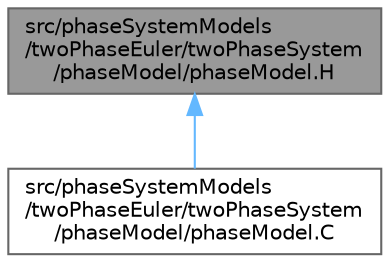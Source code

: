 digraph "src/phaseSystemModels/twoPhaseEuler/twoPhaseSystem/phaseModel/phaseModel.H"
{
 // LATEX_PDF_SIZE
  bgcolor="transparent";
  edge [fontname=Helvetica,fontsize=10,labelfontname=Helvetica,labelfontsize=10];
  node [fontname=Helvetica,fontsize=10,shape=box,height=0.2,width=0.4];
  Node1 [id="Node000001",label="src/phaseSystemModels\l/twoPhaseEuler/twoPhaseSystem\l/phaseModel/phaseModel.H",height=0.2,width=0.4,color="gray40", fillcolor="grey60", style="filled", fontcolor="black",tooltip=" "];
  Node1 -> Node2 [id="edge1_Node000001_Node000002",dir="back",color="steelblue1",style="solid",tooltip=" "];
  Node2 [id="Node000002",label="src/phaseSystemModels\l/twoPhaseEuler/twoPhaseSystem\l/phaseModel/phaseModel.C",height=0.2,width=0.4,color="grey40", fillcolor="white", style="filled",URL="$src_2phaseSystemModels_2twoPhaseEuler_2twoPhaseSystem_2phaseModel_2phaseModel_8C.html",tooltip=" "];
}
